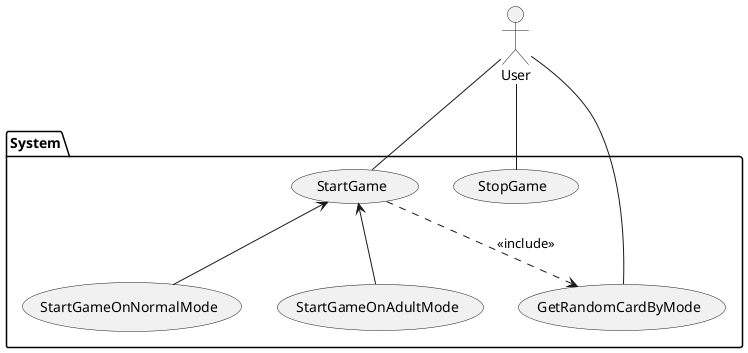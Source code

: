 @startuml
actor User

package System {
  usecase StartGame
  usecase StartGameOnNormalMode
  usecase StartGameOnAdultMode
  usecase StopGame
  usecase GetRandomCardByMode
}

User -- StartGame
StartGame <-- StartGameOnNormalMode
StartGame <-- StartGameOnAdultMode
User -- GetRandomCardByMode
User -- StopGame
StartGame ..> GetRandomCardByMode : <<include>>
@enduml
